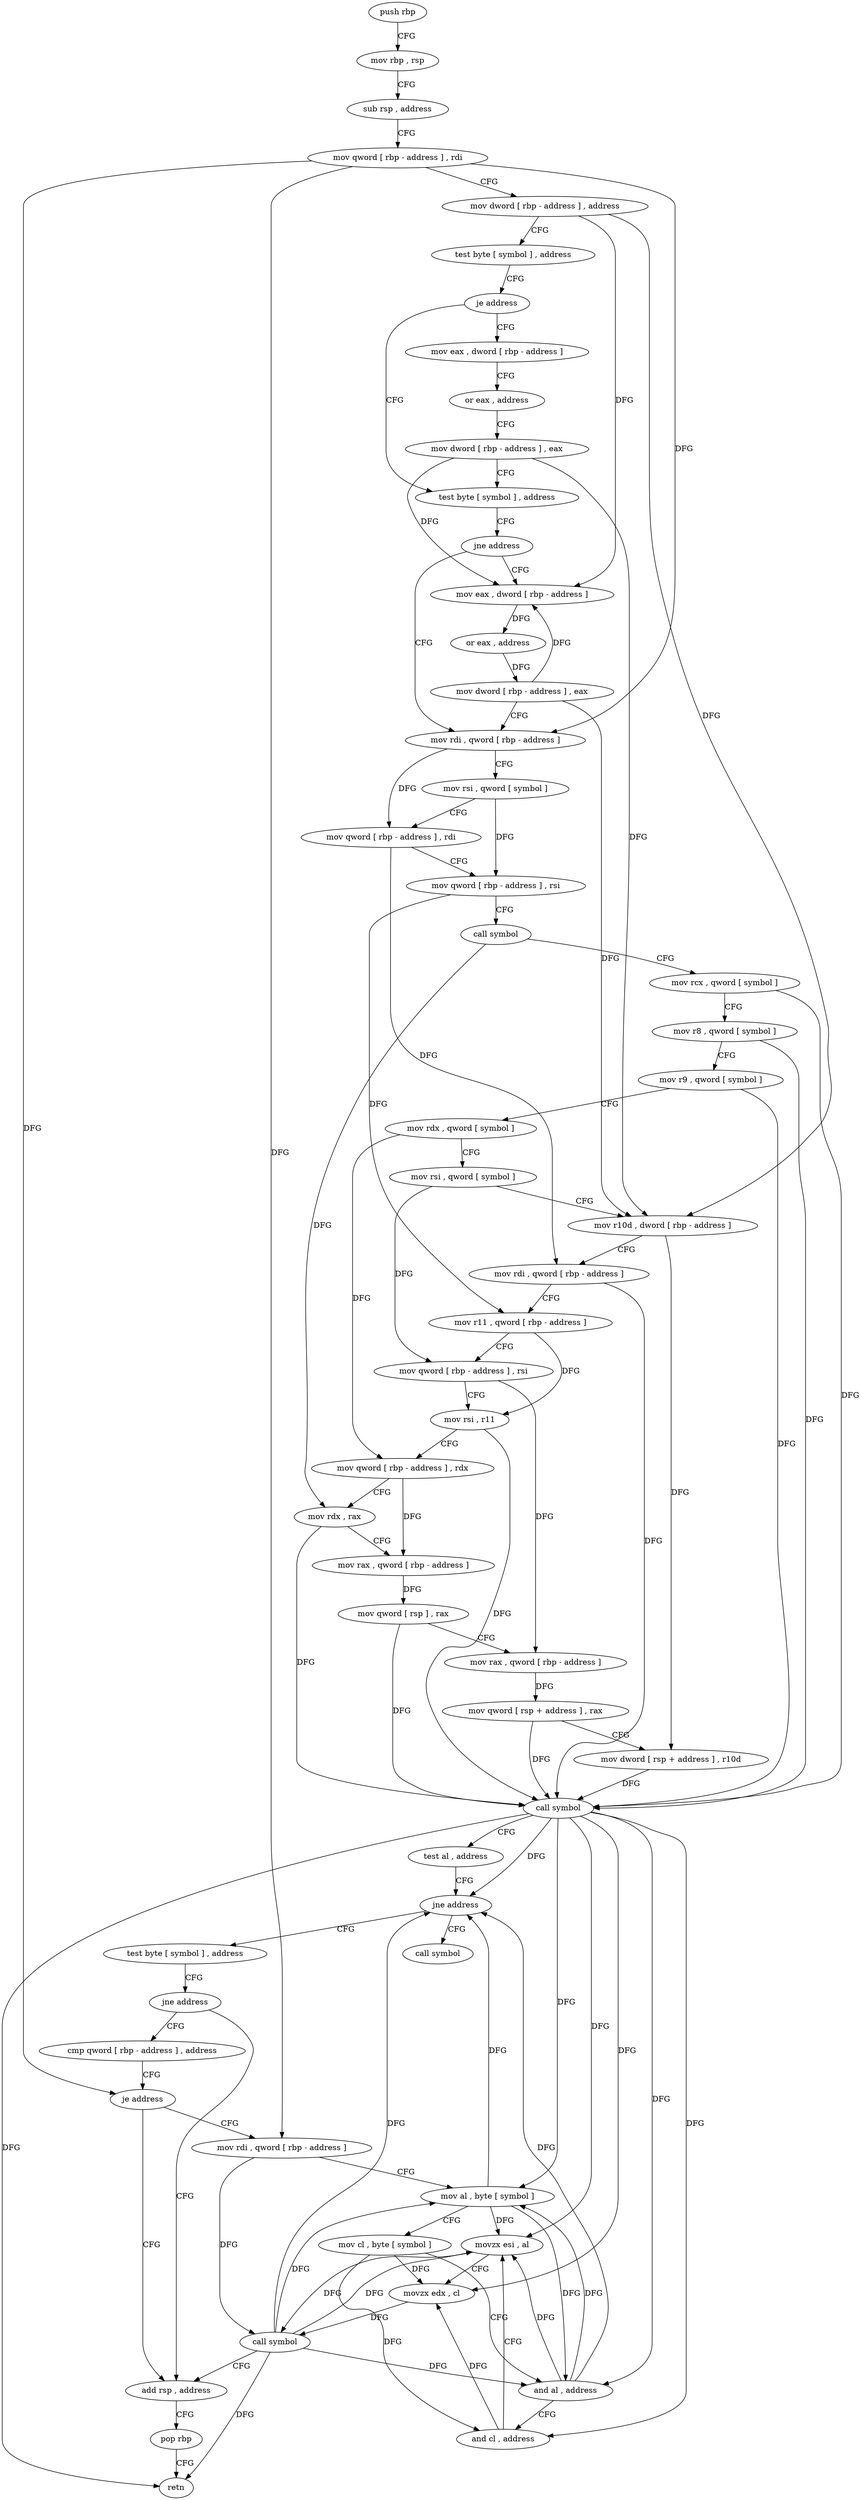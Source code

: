 digraph "func" {
"4219728" [label = "push rbp" ]
"4219729" [label = "mov rbp , rsp" ]
"4219732" [label = "sub rsp , address" ]
"4219736" [label = "mov qword [ rbp - address ] , rdi" ]
"4219740" [label = "mov dword [ rbp - address ] , address" ]
"4219747" [label = "test byte [ symbol ] , address" ]
"4219755" [label = "je address" ]
"4219770" [label = "test byte [ symbol ] , address" ]
"4219761" [label = "mov eax , dword [ rbp - address ]" ]
"4219778" [label = "jne address" ]
"4219793" [label = "mov rdi , qword [ rbp - address ]" ]
"4219784" [label = "mov eax , dword [ rbp - address ]" ]
"4219764" [label = "or eax , address" ]
"4219767" [label = "mov dword [ rbp - address ] , eax" ]
"4219797" [label = "mov rsi , qword [ symbol ]" ]
"4219805" [label = "mov qword [ rbp - address ] , rdi" ]
"4219809" [label = "mov qword [ rbp - address ] , rsi" ]
"4219813" [label = "call symbol" ]
"4219818" [label = "mov rcx , qword [ symbol ]" ]
"4219826" [label = "mov r8 , qword [ symbol ]" ]
"4219834" [label = "mov r9 , qword [ symbol ]" ]
"4219842" [label = "mov rdx , qword [ symbol ]" ]
"4219850" [label = "mov rsi , qword [ symbol ]" ]
"4219858" [label = "mov r10d , dword [ rbp - address ]" ]
"4219862" [label = "mov rdi , qword [ rbp - address ]" ]
"4219866" [label = "mov r11 , qword [ rbp - address ]" ]
"4219870" [label = "mov qword [ rbp - address ] , rsi" ]
"4219874" [label = "mov rsi , r11" ]
"4219877" [label = "mov qword [ rbp - address ] , rdx" ]
"4219881" [label = "mov rdx , rax" ]
"4219884" [label = "mov rax , qword [ rbp - address ]" ]
"4219888" [label = "mov qword [ rsp ] , rax" ]
"4219892" [label = "mov rax , qword [ rbp - address ]" ]
"4219896" [label = "mov qword [ rsp + address ] , rax" ]
"4219901" [label = "mov dword [ rsp + address ] , r10d" ]
"4219906" [label = "call symbol" ]
"4219911" [label = "test al , address" ]
"4219913" [label = "jne address" ]
"4219924" [label = "test byte [ symbol ] , address" ]
"4219919" [label = "call symbol" ]
"4219787" [label = "or eax , address" ]
"4219790" [label = "mov dword [ rbp - address ] , eax" ]
"4219932" [label = "jne address" ]
"4219983" [label = "add rsp , address" ]
"4219938" [label = "cmp qword [ rbp - address ] , address" ]
"4219987" [label = "pop rbp" ]
"4219988" [label = "retn" ]
"4219943" [label = "je address" ]
"4219949" [label = "mov rdi , qword [ rbp - address ]" ]
"4219953" [label = "mov al , byte [ symbol ]" ]
"4219960" [label = "mov cl , byte [ symbol ]" ]
"4219967" [label = "and al , address" ]
"4219969" [label = "and cl , address" ]
"4219972" [label = "movzx esi , al" ]
"4219975" [label = "movzx edx , cl" ]
"4219978" [label = "call symbol" ]
"4219728" -> "4219729" [ label = "CFG" ]
"4219729" -> "4219732" [ label = "CFG" ]
"4219732" -> "4219736" [ label = "CFG" ]
"4219736" -> "4219740" [ label = "CFG" ]
"4219736" -> "4219793" [ label = "DFG" ]
"4219736" -> "4219943" [ label = "DFG" ]
"4219736" -> "4219949" [ label = "DFG" ]
"4219740" -> "4219747" [ label = "CFG" ]
"4219740" -> "4219858" [ label = "DFG" ]
"4219740" -> "4219784" [ label = "DFG" ]
"4219747" -> "4219755" [ label = "CFG" ]
"4219755" -> "4219770" [ label = "CFG" ]
"4219755" -> "4219761" [ label = "CFG" ]
"4219770" -> "4219778" [ label = "CFG" ]
"4219761" -> "4219764" [ label = "CFG" ]
"4219778" -> "4219793" [ label = "CFG" ]
"4219778" -> "4219784" [ label = "CFG" ]
"4219793" -> "4219797" [ label = "CFG" ]
"4219793" -> "4219805" [ label = "DFG" ]
"4219784" -> "4219787" [ label = "DFG" ]
"4219764" -> "4219767" [ label = "CFG" ]
"4219767" -> "4219770" [ label = "CFG" ]
"4219767" -> "4219858" [ label = "DFG" ]
"4219767" -> "4219784" [ label = "DFG" ]
"4219797" -> "4219805" [ label = "CFG" ]
"4219797" -> "4219809" [ label = "DFG" ]
"4219805" -> "4219809" [ label = "CFG" ]
"4219805" -> "4219862" [ label = "DFG" ]
"4219809" -> "4219813" [ label = "CFG" ]
"4219809" -> "4219866" [ label = "DFG" ]
"4219813" -> "4219818" [ label = "CFG" ]
"4219813" -> "4219881" [ label = "DFG" ]
"4219818" -> "4219826" [ label = "CFG" ]
"4219818" -> "4219906" [ label = "DFG" ]
"4219826" -> "4219834" [ label = "CFG" ]
"4219826" -> "4219906" [ label = "DFG" ]
"4219834" -> "4219842" [ label = "CFG" ]
"4219834" -> "4219906" [ label = "DFG" ]
"4219842" -> "4219850" [ label = "CFG" ]
"4219842" -> "4219877" [ label = "DFG" ]
"4219850" -> "4219858" [ label = "CFG" ]
"4219850" -> "4219870" [ label = "DFG" ]
"4219858" -> "4219862" [ label = "CFG" ]
"4219858" -> "4219901" [ label = "DFG" ]
"4219862" -> "4219866" [ label = "CFG" ]
"4219862" -> "4219906" [ label = "DFG" ]
"4219866" -> "4219870" [ label = "CFG" ]
"4219866" -> "4219874" [ label = "DFG" ]
"4219870" -> "4219874" [ label = "CFG" ]
"4219870" -> "4219892" [ label = "DFG" ]
"4219874" -> "4219877" [ label = "CFG" ]
"4219874" -> "4219906" [ label = "DFG" ]
"4219877" -> "4219881" [ label = "CFG" ]
"4219877" -> "4219884" [ label = "DFG" ]
"4219881" -> "4219884" [ label = "CFG" ]
"4219881" -> "4219906" [ label = "DFG" ]
"4219884" -> "4219888" [ label = "DFG" ]
"4219888" -> "4219892" [ label = "CFG" ]
"4219888" -> "4219906" [ label = "DFG" ]
"4219892" -> "4219896" [ label = "DFG" ]
"4219896" -> "4219901" [ label = "CFG" ]
"4219896" -> "4219906" [ label = "DFG" ]
"4219901" -> "4219906" [ label = "DFG" ]
"4219906" -> "4219911" [ label = "CFG" ]
"4219906" -> "4219913" [ label = "DFG" ]
"4219906" -> "4219988" [ label = "DFG" ]
"4219906" -> "4219953" [ label = "DFG" ]
"4219906" -> "4219967" [ label = "DFG" ]
"4219906" -> "4219972" [ label = "DFG" ]
"4219906" -> "4219969" [ label = "DFG" ]
"4219906" -> "4219975" [ label = "DFG" ]
"4219911" -> "4219913" [ label = "CFG" ]
"4219913" -> "4219924" [ label = "CFG" ]
"4219913" -> "4219919" [ label = "CFG" ]
"4219924" -> "4219932" [ label = "CFG" ]
"4219787" -> "4219790" [ label = "DFG" ]
"4219790" -> "4219793" [ label = "CFG" ]
"4219790" -> "4219858" [ label = "DFG" ]
"4219790" -> "4219784" [ label = "DFG" ]
"4219932" -> "4219983" [ label = "CFG" ]
"4219932" -> "4219938" [ label = "CFG" ]
"4219983" -> "4219987" [ label = "CFG" ]
"4219938" -> "4219943" [ label = "CFG" ]
"4219987" -> "4219988" [ label = "CFG" ]
"4219943" -> "4219983" [ label = "CFG" ]
"4219943" -> "4219949" [ label = "CFG" ]
"4219949" -> "4219953" [ label = "CFG" ]
"4219949" -> "4219978" [ label = "DFG" ]
"4219953" -> "4219960" [ label = "CFG" ]
"4219953" -> "4219913" [ label = "DFG" ]
"4219953" -> "4219967" [ label = "DFG" ]
"4219953" -> "4219972" [ label = "DFG" ]
"4219960" -> "4219967" [ label = "CFG" ]
"4219960" -> "4219969" [ label = "DFG" ]
"4219960" -> "4219975" [ label = "DFG" ]
"4219967" -> "4219969" [ label = "CFG" ]
"4219967" -> "4219913" [ label = "DFG" ]
"4219967" -> "4219953" [ label = "DFG" ]
"4219967" -> "4219972" [ label = "DFG" ]
"4219969" -> "4219972" [ label = "CFG" ]
"4219969" -> "4219975" [ label = "DFG" ]
"4219972" -> "4219975" [ label = "CFG" ]
"4219972" -> "4219978" [ label = "DFG" ]
"4219975" -> "4219978" [ label = "DFG" ]
"4219978" -> "4219983" [ label = "CFG" ]
"4219978" -> "4219913" [ label = "DFG" ]
"4219978" -> "4219953" [ label = "DFG" ]
"4219978" -> "4219967" [ label = "DFG" ]
"4219978" -> "4219972" [ label = "DFG" ]
"4219978" -> "4219988" [ label = "DFG" ]
}
